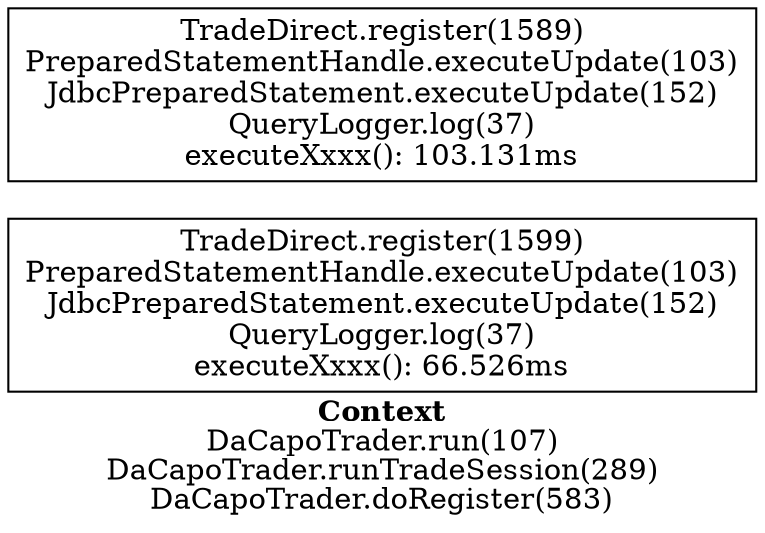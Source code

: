 digraph 1612856292 { 
label=<<font face="Times-Bold">Context</font><br/>DaCapoTrader.run(107)<br/>DaCapoTrader.runTradeSession(289)<br/>DaCapoTrader.doRegister(583)>;rankdir=RL;
1 [label="TradeDirect.register(1599)\nPreparedStatementHandle.executeUpdate(103)\nJdbcPreparedStatement.executeUpdate(152)\nQueryLogger.log(37)\nexecuteXxxx(): 66.526ms", shape=box];
2 [label="TradeDirect.register(1589)\nPreparedStatementHandle.executeUpdate(103)\nJdbcPreparedStatement.executeUpdate(152)\nQueryLogger.log(37)\nexecuteXxxx(): 103.131ms", shape=box];
}

